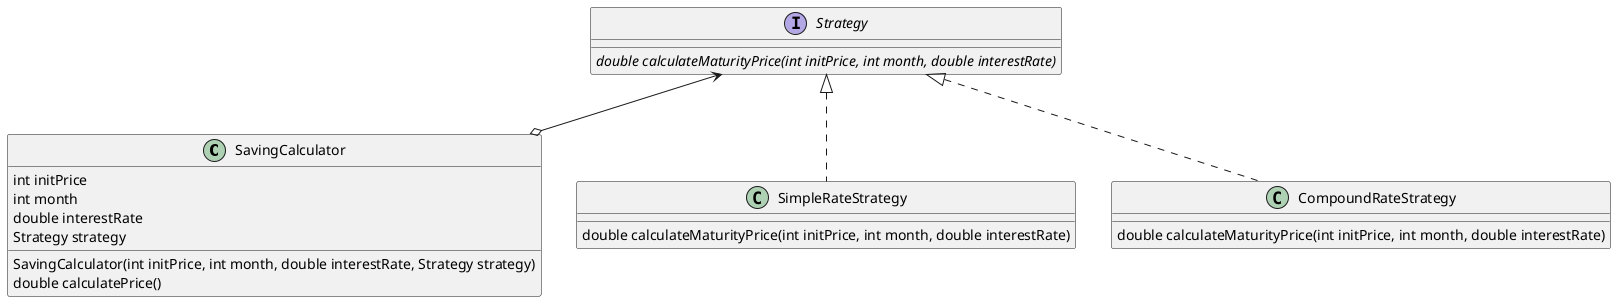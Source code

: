 @startuml

class SavingCalculator {
	int initPrice
	int month
	double interestRate
	Strategy strategy

	SavingCalculator(int initPrice, int month, double interestRate, Strategy strategy)
	double calculatePrice()
}

interface Strategy {
	{abstract} double calculateMaturityPrice(int initPrice, int month, double interestRate)
}

class SimpleRateStrategy {
	double calculateMaturityPrice(int initPrice, int month, double interestRate)
}

class CompoundRateStrategy {
	double calculateMaturityPrice(int initPrice, int month, double interestRate)
}

Strategy <--o SavingCalculator
Strategy <|.. SimpleRateStrategy
Strategy <|.. CompoundRateStrategy

@enduml